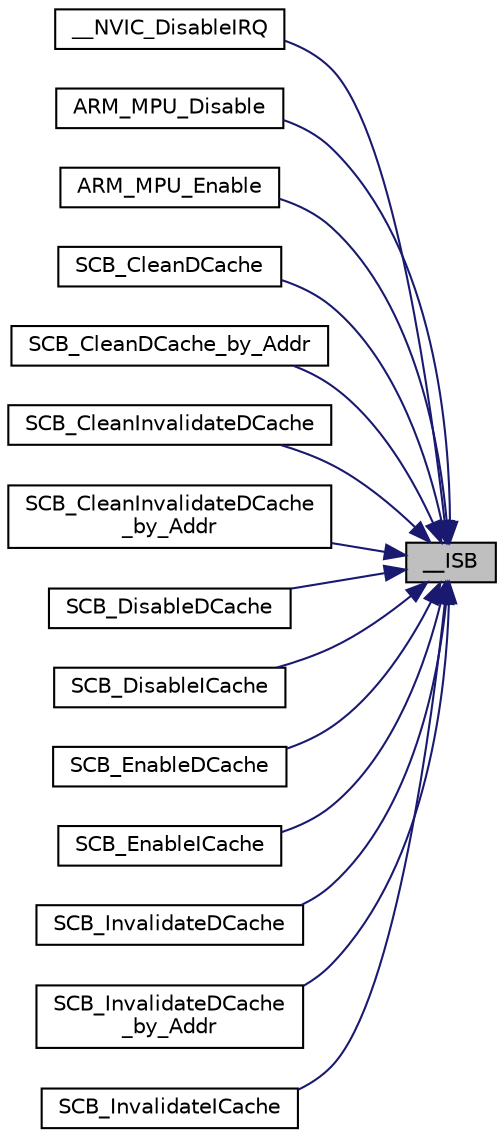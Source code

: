 digraph "__ISB"
{
 // LATEX_PDF_SIZE
  edge [fontname="Helvetica",fontsize="10",labelfontname="Helvetica",labelfontsize="10"];
  node [fontname="Helvetica",fontsize="10",shape=record];
  rankdir="RL";
  Node1 [label="__ISB",height=0.2,width=0.4,color="black", fillcolor="grey75", style="filled", fontcolor="black",tooltip="Instruction Synchronization Barrier."];
  Node1 -> Node2 [dir="back",color="midnightblue",fontsize="10",style="solid",fontname="Helvetica"];
  Node2 [label="__NVIC_DisableIRQ",height=0.2,width=0.4,color="black", fillcolor="white", style="filled",URL="$group___c_m_s_i_s___core___n_v_i_c_functions.html#gae016e4c1986312044ee768806537d52f",tooltip="Disable Interrupt."];
  Node1 -> Node3 [dir="back",color="midnightblue",fontsize="10",style="solid",fontname="Helvetica"];
  Node3 [label="ARM_MPU_Disable",height=0.2,width=0.4,color="black", fillcolor="white", style="filled",URL="$mpu__armv7_8h.html#a61814eba4652a0fdfb76bbe222086327",tooltip=" "];
  Node1 -> Node4 [dir="back",color="midnightblue",fontsize="10",style="solid",fontname="Helvetica"];
  Node4 [label="ARM_MPU_Enable",height=0.2,width=0.4,color="black", fillcolor="white", style="filled",URL="$mpu__armv7_8h.html#a5a3f40314553baccdeea551f86d9a997",tooltip=" "];
  Node1 -> Node5 [dir="back",color="midnightblue",fontsize="10",style="solid",fontname="Helvetica"];
  Node5 [label="SCB_CleanDCache",height=0.2,width=0.4,color="black", fillcolor="white", style="filled",URL="$group___c_m_s_i_s___core___cache_functions.html#ga55583e3065c6eabca204b8b89b121c4c",tooltip="Clean D-Cache."];
  Node1 -> Node6 [dir="back",color="midnightblue",fontsize="10",style="solid",fontname="Helvetica"];
  Node6 [label="SCB_CleanDCache_by_Addr",height=0.2,width=0.4,color="black", fillcolor="white", style="filled",URL="$group___c_m_s_i_s___core___cache_functions.html#ga696fadbf7b9cc71dad42fab61873a40d",tooltip="D-Cache Clean by address."];
  Node1 -> Node7 [dir="back",color="midnightblue",fontsize="10",style="solid",fontname="Helvetica"];
  Node7 [label="SCB_CleanInvalidateDCache",height=0.2,width=0.4,color="black", fillcolor="white", style="filled",URL="$group___c_m_s_i_s___core___cache_functions.html#ga1b741def9e3b2ca97dc9ea49b8ce505c",tooltip="Clean & Invalidate D-Cache."];
  Node1 -> Node8 [dir="back",color="midnightblue",fontsize="10",style="solid",fontname="Helvetica"];
  Node8 [label="SCB_CleanInvalidateDCache\l_by_Addr",height=0.2,width=0.4,color="black", fillcolor="white", style="filled",URL="$group___c_m_s_i_s___core___cache_functions.html#ga630131b2572eaa16b569ed364dfc895e",tooltip="D-Cache Clean and Invalidate by address."];
  Node1 -> Node9 [dir="back",color="midnightblue",fontsize="10",style="solid",fontname="Helvetica"];
  Node9 [label="SCB_DisableDCache",height=0.2,width=0.4,color="black", fillcolor="white", style="filled",URL="$group___c_m_s_i_s___core___cache_functions.html#ga6468170f90d270caab8116e7a4f0b5fe",tooltip="Disable D-Cache."];
  Node1 -> Node10 [dir="back",color="midnightblue",fontsize="10",style="solid",fontname="Helvetica"];
  Node10 [label="SCB_DisableICache",height=0.2,width=0.4,color="black", fillcolor="white", style="filled",URL="$group___c_m_s_i_s___core___cache_functions.html#gaba757390852f95b3ac2d8638c717d8d8",tooltip="Disable I-Cache."];
  Node1 -> Node11 [dir="back",color="midnightblue",fontsize="10",style="solid",fontname="Helvetica"];
  Node11 [label="SCB_EnableDCache",height=0.2,width=0.4,color="black", fillcolor="white", style="filled",URL="$group___c_m_s_i_s___core___cache_functions.html#ga63aa640d9006021a796a5dcf9c7180b6",tooltip="Enable D-Cache."];
  Node1 -> Node12 [dir="back",color="midnightblue",fontsize="10",style="solid",fontname="Helvetica"];
  Node12 [label="SCB_EnableICache",height=0.2,width=0.4,color="black", fillcolor="white", style="filled",URL="$group___c_m_s_i_s___core___cache_functions.html#gaf9e7c6c8e16ada1f95e5bf5a03505b68",tooltip="Enable I-Cache."];
  Node1 -> Node13 [dir="back",color="midnightblue",fontsize="10",style="solid",fontname="Helvetica"];
  Node13 [label="SCB_InvalidateDCache",height=0.2,width=0.4,color="black", fillcolor="white", style="filled",URL="$group___c_m_s_i_s___core___cache_functions.html#gace2d30db08887d0bdb818b8a785a5ce6",tooltip="Invalidate D-Cache."];
  Node1 -> Node14 [dir="back",color="midnightblue",fontsize="10",style="solid",fontname="Helvetica"];
  Node14 [label="SCB_InvalidateDCache\l_by_Addr",height=0.2,width=0.4,color="black", fillcolor="white", style="filled",URL="$group___c_m_s_i_s___core___cache_functions.html#ga503ef7ef58c0773defd15a82f6336c09",tooltip="D-Cache Invalidate by address."];
  Node1 -> Node15 [dir="back",color="midnightblue",fontsize="10",style="solid",fontname="Helvetica"];
  Node15 [label="SCB_InvalidateICache",height=0.2,width=0.4,color="black", fillcolor="white", style="filled",URL="$group___c_m_s_i_s___core___cache_functions.html#ga50d373a785edd782c5de5a3b55e30ff3",tooltip="Invalidate I-Cache."];
}
